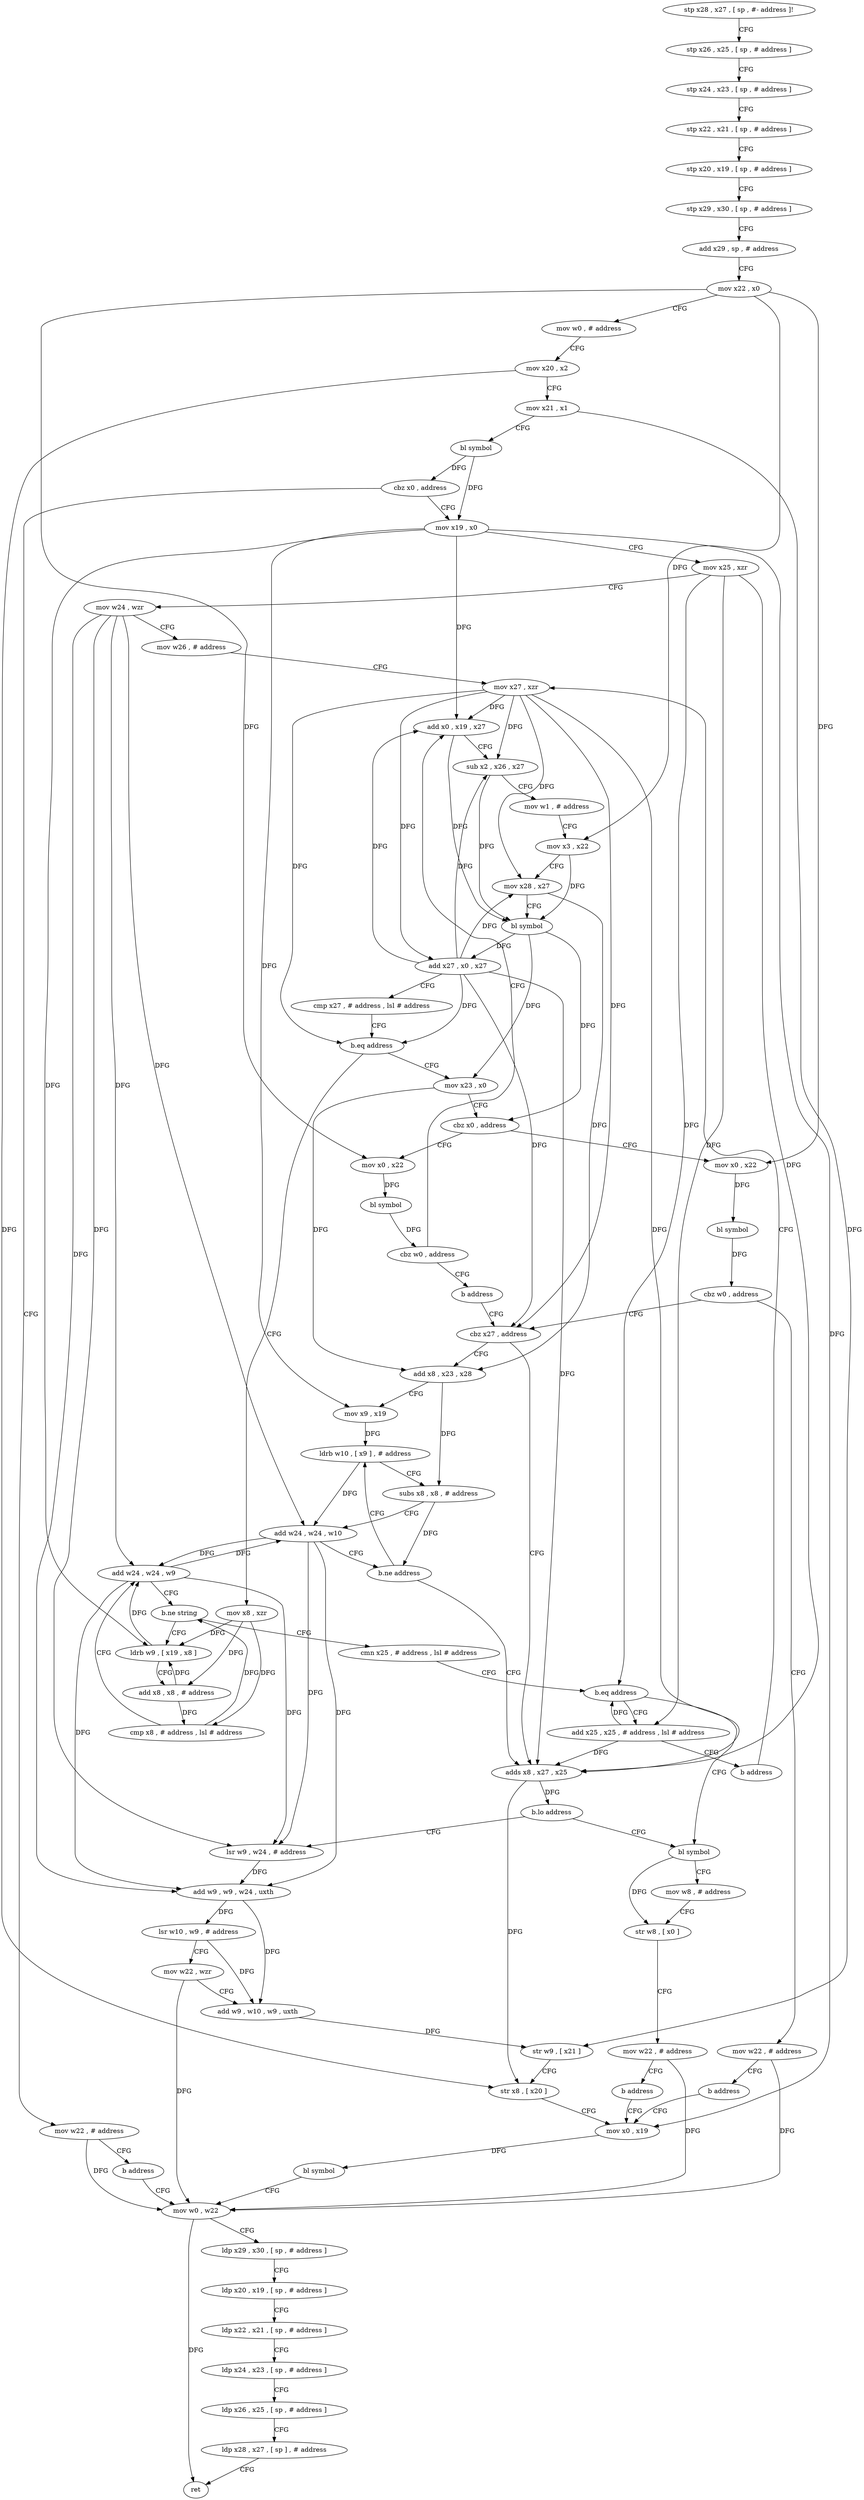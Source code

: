 digraph "func" {
"4220788" [label = "stp x28 , x27 , [ sp , #- address ]!" ]
"4220792" [label = "stp x26 , x25 , [ sp , # address ]" ]
"4220796" [label = "stp x24 , x23 , [ sp , # address ]" ]
"4220800" [label = "stp x22 , x21 , [ sp , # address ]" ]
"4220804" [label = "stp x20 , x19 , [ sp , # address ]" ]
"4220808" [label = "stp x29 , x30 , [ sp , # address ]" ]
"4220812" [label = "add x29 , sp , # address" ]
"4220816" [label = "mov x22 , x0" ]
"4220820" [label = "mov w0 , # address" ]
"4220824" [label = "mov x20 , x2" ]
"4220828" [label = "mov x21 , x1" ]
"4220832" [label = "bl symbol" ]
"4220836" [label = "cbz x0 , address" ]
"4220960" [label = "mov w22 , # address" ]
"4220840" [label = "mov x19 , x0" ]
"4220964" [label = "b address" ]
"4221080" [label = "mov w0 , w22" ]
"4220844" [label = "mov x25 , xzr" ]
"4220848" [label = "mov w24 , wzr" ]
"4220852" [label = "mov w26 , # address" ]
"4220856" [label = "mov x27 , xzr" ]
"4221084" [label = "ldp x29 , x30 , [ sp , # address ]" ]
"4221088" [label = "ldp x20 , x19 , [ sp , # address ]" ]
"4221092" [label = "ldp x22 , x21 , [ sp , # address ]" ]
"4221096" [label = "ldp x24 , x23 , [ sp , # address ]" ]
"4221100" [label = "ldp x26 , x25 , [ sp , # address ]" ]
"4221104" [label = "ldp x28 , x27 , [ sp ] , # address" ]
"4221108" [label = "ret" ]
"4220920" [label = "mov x8 , xzr" ]
"4220924" [label = "ldrb w9 , [ x19 , x8 ]" ]
"4220896" [label = "mov x23 , x0" ]
"4220900" [label = "cbz x0 , address" ]
"4220968" [label = "mov x0 , x22" ]
"4220904" [label = "mov x0 , x22" ]
"4220928" [label = "add x8 , x8 , # address" ]
"4220932" [label = "cmp x8 , # address , lsl # address" ]
"4220936" [label = "add w24 , w24 , w9" ]
"4220940" [label = "b.ne string" ]
"4220944" [label = "cmn x25 , # address , lsl # address" ]
"4220948" [label = "b.eq address" ]
"4221024" [label = "bl symbol" ]
"4220952" [label = "add x25 , x25 , # address , lsl # address" ]
"4220972" [label = "bl symbol" ]
"4220976" [label = "cbz w0 , address" ]
"4220988" [label = "cbz x27 , address" ]
"4220980" [label = "mov w22 , # address" ]
"4220908" [label = "bl symbol" ]
"4220912" [label = "cbz w0 , address" ]
"4220860" [label = "add x0 , x19 , x27" ]
"4220916" [label = "b address" ]
"4221028" [label = "mov w8 , # address" ]
"4221032" [label = "str w8 , [ x0 ]" ]
"4221036" [label = "mov w22 , # address" ]
"4221040" [label = "b address" ]
"4221072" [label = "mov x0 , x19" ]
"4220956" [label = "b address" ]
"4221016" [label = "adds x8 , x27 , x25" ]
"4220992" [label = "add x8 , x23 , x28" ]
"4220984" [label = "b address" ]
"4220864" [label = "sub x2 , x26 , x27" ]
"4220868" [label = "mov w1 , # address" ]
"4220872" [label = "mov x3 , x22" ]
"4220876" [label = "mov x28 , x27" ]
"4220880" [label = "bl symbol" ]
"4220884" [label = "add x27 , x0 , x27" ]
"4220888" [label = "cmp x27 , # address , lsl # address" ]
"4220892" [label = "b.eq address" ]
"4221076" [label = "bl symbol" ]
"4221020" [label = "b.lo address" ]
"4221044" [label = "lsr w9 , w24 , # address" ]
"4220996" [label = "mov x9 , x19" ]
"4221000" [label = "ldrb w10 , [ x9 ] , # address" ]
"4221048" [label = "add w9 , w9 , w24 , uxth" ]
"4221052" [label = "lsr w10 , w9 , # address" ]
"4221056" [label = "mov w22 , wzr" ]
"4221060" [label = "add w9 , w10 , w9 , uxth" ]
"4221064" [label = "str w9 , [ x21 ]" ]
"4221068" [label = "str x8 , [ x20 ]" ]
"4221004" [label = "subs x8 , x8 , # address" ]
"4221008" [label = "add w24 , w24 , w10" ]
"4221012" [label = "b.ne address" ]
"4220788" -> "4220792" [ label = "CFG" ]
"4220792" -> "4220796" [ label = "CFG" ]
"4220796" -> "4220800" [ label = "CFG" ]
"4220800" -> "4220804" [ label = "CFG" ]
"4220804" -> "4220808" [ label = "CFG" ]
"4220808" -> "4220812" [ label = "CFG" ]
"4220812" -> "4220816" [ label = "CFG" ]
"4220816" -> "4220820" [ label = "CFG" ]
"4220816" -> "4220872" [ label = "DFG" ]
"4220816" -> "4220968" [ label = "DFG" ]
"4220816" -> "4220904" [ label = "DFG" ]
"4220820" -> "4220824" [ label = "CFG" ]
"4220824" -> "4220828" [ label = "CFG" ]
"4220824" -> "4221068" [ label = "DFG" ]
"4220828" -> "4220832" [ label = "CFG" ]
"4220828" -> "4221064" [ label = "DFG" ]
"4220832" -> "4220836" [ label = "DFG" ]
"4220832" -> "4220840" [ label = "DFG" ]
"4220836" -> "4220960" [ label = "CFG" ]
"4220836" -> "4220840" [ label = "CFG" ]
"4220960" -> "4220964" [ label = "CFG" ]
"4220960" -> "4221080" [ label = "DFG" ]
"4220840" -> "4220844" [ label = "CFG" ]
"4220840" -> "4220860" [ label = "DFG" ]
"4220840" -> "4220924" [ label = "DFG" ]
"4220840" -> "4220996" [ label = "DFG" ]
"4220840" -> "4221072" [ label = "DFG" ]
"4220964" -> "4221080" [ label = "CFG" ]
"4221080" -> "4221084" [ label = "CFG" ]
"4221080" -> "4221108" [ label = "DFG" ]
"4220844" -> "4220848" [ label = "CFG" ]
"4220844" -> "4220948" [ label = "DFG" ]
"4220844" -> "4220952" [ label = "DFG" ]
"4220844" -> "4221016" [ label = "DFG" ]
"4220848" -> "4220852" [ label = "CFG" ]
"4220848" -> "4220936" [ label = "DFG" ]
"4220848" -> "4221044" [ label = "DFG" ]
"4220848" -> "4221048" [ label = "DFG" ]
"4220848" -> "4221008" [ label = "DFG" ]
"4220852" -> "4220856" [ label = "CFG" ]
"4220856" -> "4220860" [ label = "DFG" ]
"4220856" -> "4220864" [ label = "DFG" ]
"4220856" -> "4220876" [ label = "DFG" ]
"4220856" -> "4220884" [ label = "DFG" ]
"4220856" -> "4220892" [ label = "DFG" ]
"4220856" -> "4220988" [ label = "DFG" ]
"4220856" -> "4221016" [ label = "DFG" ]
"4221084" -> "4221088" [ label = "CFG" ]
"4221088" -> "4221092" [ label = "CFG" ]
"4221092" -> "4221096" [ label = "CFG" ]
"4221096" -> "4221100" [ label = "CFG" ]
"4221100" -> "4221104" [ label = "CFG" ]
"4221104" -> "4221108" [ label = "CFG" ]
"4220920" -> "4220924" [ label = "DFG" ]
"4220920" -> "4220928" [ label = "DFG" ]
"4220920" -> "4220932" [ label = "DFG" ]
"4220924" -> "4220928" [ label = "CFG" ]
"4220924" -> "4220936" [ label = "DFG" ]
"4220896" -> "4220900" [ label = "CFG" ]
"4220896" -> "4220992" [ label = "DFG" ]
"4220900" -> "4220968" [ label = "CFG" ]
"4220900" -> "4220904" [ label = "CFG" ]
"4220968" -> "4220972" [ label = "DFG" ]
"4220904" -> "4220908" [ label = "DFG" ]
"4220928" -> "4220932" [ label = "DFG" ]
"4220928" -> "4220924" [ label = "DFG" ]
"4220932" -> "4220936" [ label = "CFG" ]
"4220932" -> "4220940" [ label = "DFG" ]
"4220936" -> "4220940" [ label = "CFG" ]
"4220936" -> "4221044" [ label = "DFG" ]
"4220936" -> "4221048" [ label = "DFG" ]
"4220936" -> "4221008" [ label = "DFG" ]
"4220940" -> "4220924" [ label = "CFG" ]
"4220940" -> "4220944" [ label = "CFG" ]
"4220944" -> "4220948" [ label = "CFG" ]
"4220948" -> "4221024" [ label = "CFG" ]
"4220948" -> "4220952" [ label = "CFG" ]
"4221024" -> "4221028" [ label = "CFG" ]
"4221024" -> "4221032" [ label = "DFG" ]
"4220952" -> "4220956" [ label = "CFG" ]
"4220952" -> "4220948" [ label = "DFG" ]
"4220952" -> "4221016" [ label = "DFG" ]
"4220972" -> "4220976" [ label = "DFG" ]
"4220976" -> "4220988" [ label = "CFG" ]
"4220976" -> "4220980" [ label = "CFG" ]
"4220988" -> "4221016" [ label = "CFG" ]
"4220988" -> "4220992" [ label = "CFG" ]
"4220980" -> "4220984" [ label = "CFG" ]
"4220980" -> "4221080" [ label = "DFG" ]
"4220908" -> "4220912" [ label = "DFG" ]
"4220912" -> "4220860" [ label = "CFG" ]
"4220912" -> "4220916" [ label = "CFG" ]
"4220860" -> "4220864" [ label = "CFG" ]
"4220860" -> "4220880" [ label = "DFG" ]
"4220916" -> "4220988" [ label = "CFG" ]
"4221028" -> "4221032" [ label = "CFG" ]
"4221032" -> "4221036" [ label = "CFG" ]
"4221036" -> "4221040" [ label = "CFG" ]
"4221036" -> "4221080" [ label = "DFG" ]
"4221040" -> "4221072" [ label = "CFG" ]
"4221072" -> "4221076" [ label = "DFG" ]
"4220956" -> "4220856" [ label = "CFG" ]
"4221016" -> "4221020" [ label = "DFG" ]
"4221016" -> "4221068" [ label = "DFG" ]
"4220992" -> "4220996" [ label = "CFG" ]
"4220992" -> "4221004" [ label = "DFG" ]
"4220984" -> "4221072" [ label = "CFG" ]
"4220864" -> "4220868" [ label = "CFG" ]
"4220864" -> "4220880" [ label = "DFG" ]
"4220868" -> "4220872" [ label = "CFG" ]
"4220872" -> "4220876" [ label = "CFG" ]
"4220872" -> "4220880" [ label = "DFG" ]
"4220876" -> "4220880" [ label = "CFG" ]
"4220876" -> "4220992" [ label = "DFG" ]
"4220880" -> "4220884" [ label = "DFG" ]
"4220880" -> "4220896" [ label = "DFG" ]
"4220880" -> "4220900" [ label = "DFG" ]
"4220884" -> "4220888" [ label = "CFG" ]
"4220884" -> "4220860" [ label = "DFG" ]
"4220884" -> "4220864" [ label = "DFG" ]
"4220884" -> "4220876" [ label = "DFG" ]
"4220884" -> "4220892" [ label = "DFG" ]
"4220884" -> "4220988" [ label = "DFG" ]
"4220884" -> "4221016" [ label = "DFG" ]
"4220888" -> "4220892" [ label = "CFG" ]
"4220892" -> "4220920" [ label = "CFG" ]
"4220892" -> "4220896" [ label = "CFG" ]
"4221076" -> "4221080" [ label = "CFG" ]
"4221020" -> "4221044" [ label = "CFG" ]
"4221020" -> "4221024" [ label = "CFG" ]
"4221044" -> "4221048" [ label = "DFG" ]
"4220996" -> "4221000" [ label = "DFG" ]
"4221000" -> "4221004" [ label = "CFG" ]
"4221000" -> "4221008" [ label = "DFG" ]
"4221048" -> "4221052" [ label = "DFG" ]
"4221048" -> "4221060" [ label = "DFG" ]
"4221052" -> "4221056" [ label = "CFG" ]
"4221052" -> "4221060" [ label = "DFG" ]
"4221056" -> "4221060" [ label = "CFG" ]
"4221056" -> "4221080" [ label = "DFG" ]
"4221060" -> "4221064" [ label = "DFG" ]
"4221064" -> "4221068" [ label = "CFG" ]
"4221068" -> "4221072" [ label = "CFG" ]
"4221004" -> "4221008" [ label = "CFG" ]
"4221004" -> "4221012" [ label = "DFG" ]
"4221008" -> "4221012" [ label = "CFG" ]
"4221008" -> "4221044" [ label = "DFG" ]
"4221008" -> "4221048" [ label = "DFG" ]
"4221008" -> "4220936" [ label = "DFG" ]
"4221012" -> "4221000" [ label = "CFG" ]
"4221012" -> "4221016" [ label = "CFG" ]
}
